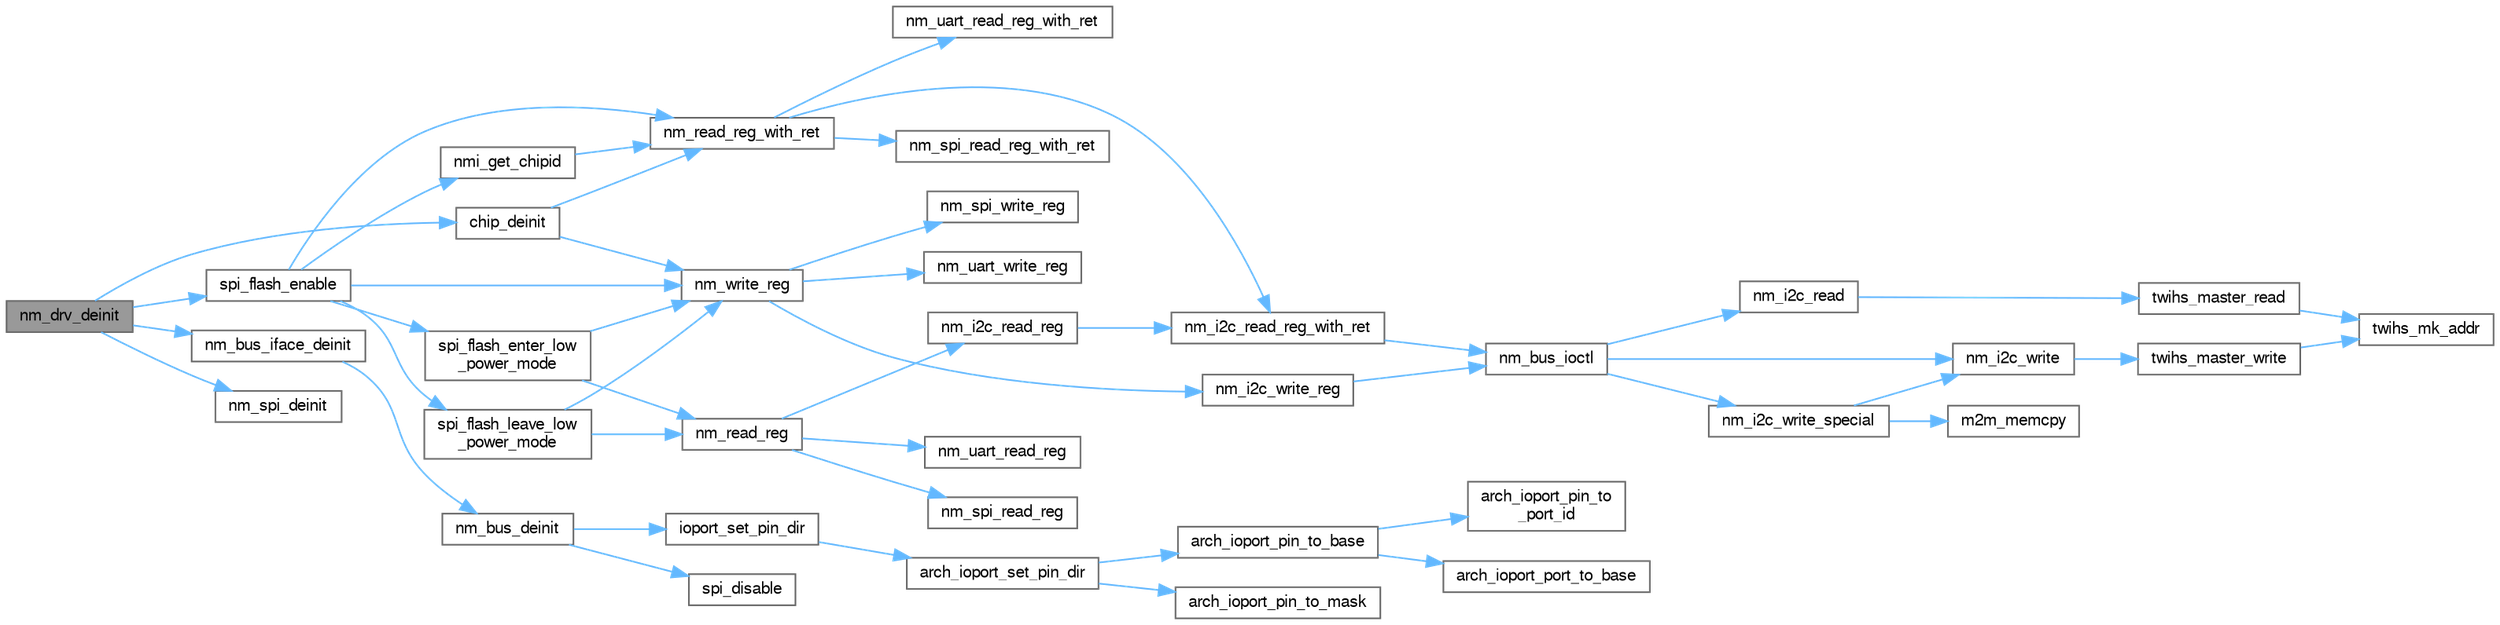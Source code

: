 digraph "nm_drv_deinit"
{
 // LATEX_PDF_SIZE
  bgcolor="transparent";
  edge [fontname=FreeSans,fontsize=10,labelfontname=FreeSans,labelfontsize=10];
  node [fontname=FreeSans,fontsize=10,shape=box,height=0.2,width=0.4];
  rankdir="LR";
  Node1 [label="nm_drv_deinit",height=0.2,width=0.4,color="gray40", fillcolor="grey60", style="filled", fontcolor="black",tooltip=" "];
  Node1 -> Node2 [color="steelblue1",style="solid"];
  Node2 [label="chip_deinit",height=0.2,width=0.4,color="grey40", fillcolor="white", style="filled",URL="$nmasic_8c.html#a56e8f10481e53eb5895a15b565f0a40e",tooltip=" "];
  Node2 -> Node3 [color="steelblue1",style="solid"];
  Node3 [label="nm_read_reg_with_ret",height=0.2,width=0.4,color="grey40", fillcolor="white", style="filled",URL="$nmbus_8c.html#a475d273d8342f3f5c2a00e2887bf1b4f",tooltip=" "];
  Node3 -> Node4 [color="steelblue1",style="solid"];
  Node4 [label="nm_i2c_read_reg_with_ret",height=0.2,width=0.4,color="grey40", fillcolor="white", style="filled",URL="$nmi2c_8c.html#aa653cd4fd522820cd784c6328f372261",tooltip=" "];
  Node4 -> Node5 [color="steelblue1",style="solid"];
  Node5 [label="nm_bus_ioctl",height=0.2,width=0.4,color="grey40", fillcolor="white", style="filled",URL="$nm__bus__wrapper__same70_8c.html#aa98500dc13748397906e03440fb3892a",tooltip=" "];
  Node5 -> Node6 [color="steelblue1",style="solid"];
  Node6 [label="nm_i2c_read",height=0.2,width=0.4,color="grey40", fillcolor="white", style="filled",URL="$nm__bus__wrapper__same70_8c.html#a1240741839c5fb2592be8c34341aec6e",tooltip=" "];
  Node6 -> Node7 [color="steelblue1",style="solid"];
  Node7 [label="twihs_master_read",height=0.2,width=0.4,color="grey40", fillcolor="white", style="filled",URL="$group__sam__drivers__twihs__group.html#ga979e157165aa2b5e3e6d1e9ee608d5b7",tooltip="Read multiple bytes from a TWIHS compatible slave device."];
  Node7 -> Node8 [color="steelblue1",style="solid"];
  Node8 [label="twihs_mk_addr",height=0.2,width=0.4,color="grey40", fillcolor="white", style="filled",URL="$group__sam__drivers__twihs__group.html#gaca9e29e230ee2774cfc3dc7ed497f887",tooltip="Construct the TWIHS module address register field."];
  Node5 -> Node9 [color="steelblue1",style="solid"];
  Node9 [label="nm_i2c_write",height=0.2,width=0.4,color="grey40", fillcolor="white", style="filled",URL="$nm__bus__wrapper__same70_8c.html#afd98b5c0c472d424143edff9e8692624",tooltip=" "];
  Node9 -> Node10 [color="steelblue1",style="solid"];
  Node10 [label="twihs_master_write",height=0.2,width=0.4,color="grey40", fillcolor="white", style="filled",URL="$group__sam__drivers__twihs__group.html#ga6518c8674e646fbb67e8e91930e7f47a",tooltip="Write multiple bytes to a TWIHS compatible slave device."];
  Node10 -> Node8 [color="steelblue1",style="solid"];
  Node5 -> Node11 [color="steelblue1",style="solid"];
  Node11 [label="nm_i2c_write_special",height=0.2,width=0.4,color="grey40", fillcolor="white", style="filled",URL="$nm__bus__wrapper__same70_8c.html#a471c97b3665281f2df10ccff14d5e537",tooltip=" "];
  Node11 -> Node12 [color="steelblue1",style="solid"];
  Node12 [label="m2m_memcpy",height=0.2,width=0.4,color="grey40", fillcolor="white", style="filled",URL="$group___c_o_m_m_o_n_a_p_i.html#ga28b094db63be31612f7d2c5af692d3a5",tooltip="Copy specified number of bytes from source buffer to destination buffer."];
  Node11 -> Node9 [color="steelblue1",style="solid"];
  Node3 -> Node13 [color="steelblue1",style="solid"];
  Node13 [label="nm_spi_read_reg_with_ret",height=0.2,width=0.4,color="grey40", fillcolor="white", style="filled",URL="$nmspi_8h.html#aae92c14d16f00b293e10a8a3a86f9095",tooltip=" "];
  Node3 -> Node14 [color="steelblue1",style="solid"];
  Node14 [label="nm_uart_read_reg_with_ret",height=0.2,width=0.4,color="grey40", fillcolor="white", style="filled",URL="$nmuart_8h.html#a5ddecb766fd8041b0a2ff7f553f8183e",tooltip=" "];
  Node2 -> Node15 [color="steelblue1",style="solid"];
  Node15 [label="nm_write_reg",height=0.2,width=0.4,color="grey40", fillcolor="white", style="filled",URL="$nmbus_8c.html#a6a7d6b943cea86630575707ef80e09f9",tooltip=" "];
  Node15 -> Node16 [color="steelblue1",style="solid"];
  Node16 [label="nm_i2c_write_reg",height=0.2,width=0.4,color="grey40", fillcolor="white", style="filled",URL="$nmi2c_8c.html#a1bd0dd974a31b39146c20717bd6b7991",tooltip=" "];
  Node16 -> Node5 [color="steelblue1",style="solid"];
  Node15 -> Node17 [color="steelblue1",style="solid"];
  Node17 [label="nm_spi_write_reg",height=0.2,width=0.4,color="grey40", fillcolor="white", style="filled",URL="$nmspi_8h.html#a8e4e4efa9b987e6eed4c23b848248a32",tooltip=" "];
  Node15 -> Node18 [color="steelblue1",style="solid"];
  Node18 [label="nm_uart_write_reg",height=0.2,width=0.4,color="grey40", fillcolor="white", style="filled",URL="$nmuart_8h.html#a8d6ab67f8e0106126ba1748e68cd943c",tooltip=" "];
  Node1 -> Node19 [color="steelblue1",style="solid"];
  Node19 [label="nm_bus_iface_deinit",height=0.2,width=0.4,color="grey40", fillcolor="white", style="filled",URL="$nmbus_8c.html#afd8c7289de1cbf00464909c5c491b088",tooltip="Deinitialize bus interface."];
  Node19 -> Node20 [color="steelblue1",style="solid"];
  Node20 [label="nm_bus_deinit",height=0.2,width=0.4,color="grey40", fillcolor="white", style="filled",URL="$nm__bus__wrapper__same70_8c.html#a079140d5aa8c4f896339434c669a44aa",tooltip="De-initialize the bus wrapper."];
  Node20 -> Node21 [color="steelblue1",style="solid"];
  Node21 [label="ioport_set_pin_dir",height=0.2,width=0.4,color="grey40", fillcolor="white", style="filled",URL="$group__ioport__group.html#ga2d3cad38c936cf010569927289262350",tooltip="Set direction for a single IOPORT pin."];
  Node21 -> Node22 [color="steelblue1",style="solid"];
  Node22 [label="arch_ioport_set_pin_dir",height=0.2,width=0.4,color="grey40", fillcolor="white", style="filled",URL="$ioport__pio_8h.html#a5da8d7b9bd9d075d62e675a32af84aea",tooltip=" "];
  Node22 -> Node23 [color="steelblue1",style="solid"];
  Node23 [label="arch_ioport_pin_to_base",height=0.2,width=0.4,color="grey40", fillcolor="white", style="filled",URL="$ioport__pio_8h.html#ae6ad3e99f2ec1f914a991ad6537637ef",tooltip=" "];
  Node23 -> Node24 [color="steelblue1",style="solid"];
  Node24 [label="arch_ioport_pin_to\l_port_id",height=0.2,width=0.4,color="grey40", fillcolor="white", style="filled",URL="$ioport__pio_8h.html#a17ab9c7be3b9b2674e7668b6a083d191",tooltip=" "];
  Node23 -> Node25 [color="steelblue1",style="solid"];
  Node25 [label="arch_ioport_port_to_base",height=0.2,width=0.4,color="grey40", fillcolor="white", style="filled",URL="$ioport__pio_8h.html#ac2b01a65bf5686910b77f6b606497df2",tooltip=" "];
  Node22 -> Node26 [color="steelblue1",style="solid"];
  Node26 [label="arch_ioport_pin_to_mask",height=0.2,width=0.4,color="grey40", fillcolor="white", style="filled",URL="$ioport__pio_8h.html#a69fd7bdfb41664b749080e509798165e",tooltip=" "];
  Node20 -> Node27 [color="steelblue1",style="solid"];
  Node27 [label="spi_disable",height=0.2,width=0.4,color="grey40", fillcolor="white", style="filled",URL="$drivers_2spi_2spi_8h.html#ae1923cf9736b951fa60a7404d4420812",tooltip="Disable SPI."];
  Node1 -> Node28 [color="steelblue1",style="solid"];
  Node28 [label="nm_spi_deinit",height=0.2,width=0.4,color="grey40", fillcolor="white", style="filled",URL="$nmspi_8h.html#a1fc5eb201dcbd964d83036e2770380f9",tooltip="DeInitialize the SPI."];
  Node1 -> Node29 [color="steelblue1",style="solid"];
  Node29 [label="spi_flash_enable",height=0.2,width=0.4,color="grey40", fillcolor="white", style="filled",URL="$spi__flash_8c.html#a23d1f759627afdedeb961dd12aec2c7d",tooltip=" "];
  Node29 -> Node3 [color="steelblue1",style="solid"];
  Node29 -> Node15 [color="steelblue1",style="solid"];
  Node29 -> Node30 [color="steelblue1",style="solid"];
  Node30 [label="nmi_get_chipid",height=0.2,width=0.4,color="grey40", fillcolor="white", style="filled",URL="$nmasic_8c.html#a2325ac5878275e4ca3f99675cf78be72",tooltip=" "];
  Node30 -> Node3 [color="steelblue1",style="solid"];
  Node29 -> Node31 [color="steelblue1",style="solid"];
  Node31 [label="spi_flash_enter_low\l_power_mode",height=0.2,width=0.4,color="grey40", fillcolor="white", style="filled",URL="$spi__flash_8c.html#ab812ecc64869be5109c38fec4cd976d3",tooltip=" "];
  Node31 -> Node32 [color="steelblue1",style="solid"];
  Node32 [label="nm_read_reg",height=0.2,width=0.4,color="grey40", fillcolor="white", style="filled",URL="$nmbus_8c.html#a40095d9f8d9cd502b40d93015c93af24",tooltip=" "];
  Node32 -> Node33 [color="steelblue1",style="solid"];
  Node33 [label="nm_i2c_read_reg",height=0.2,width=0.4,color="grey40", fillcolor="white", style="filled",URL="$nmi2c_8c.html#ae84e408bcb689b663a9dc87e3ee68cdf",tooltip=" "];
  Node33 -> Node4 [color="steelblue1",style="solid"];
  Node32 -> Node34 [color="steelblue1",style="solid"];
  Node34 [label="nm_spi_read_reg",height=0.2,width=0.4,color="grey40", fillcolor="white", style="filled",URL="$nmspi_8h.html#a37c588aab608b441dbbaf508317e1ee3",tooltip=" "];
  Node32 -> Node35 [color="steelblue1",style="solid"];
  Node35 [label="nm_uart_read_reg",height=0.2,width=0.4,color="grey40", fillcolor="white", style="filled",URL="$nmuart_8h.html#ad414ee631dc1703ab93ea032bd3c3a9c",tooltip=" "];
  Node31 -> Node15 [color="steelblue1",style="solid"];
  Node29 -> Node36 [color="steelblue1",style="solid"];
  Node36 [label="spi_flash_leave_low\l_power_mode",height=0.2,width=0.4,color="grey40", fillcolor="white", style="filled",URL="$spi__flash_8c.html#a45ffec24fbdc418f574fd2769a6b6ac9",tooltip=" "];
  Node36 -> Node32 [color="steelblue1",style="solid"];
  Node36 -> Node15 [color="steelblue1",style="solid"];
}
